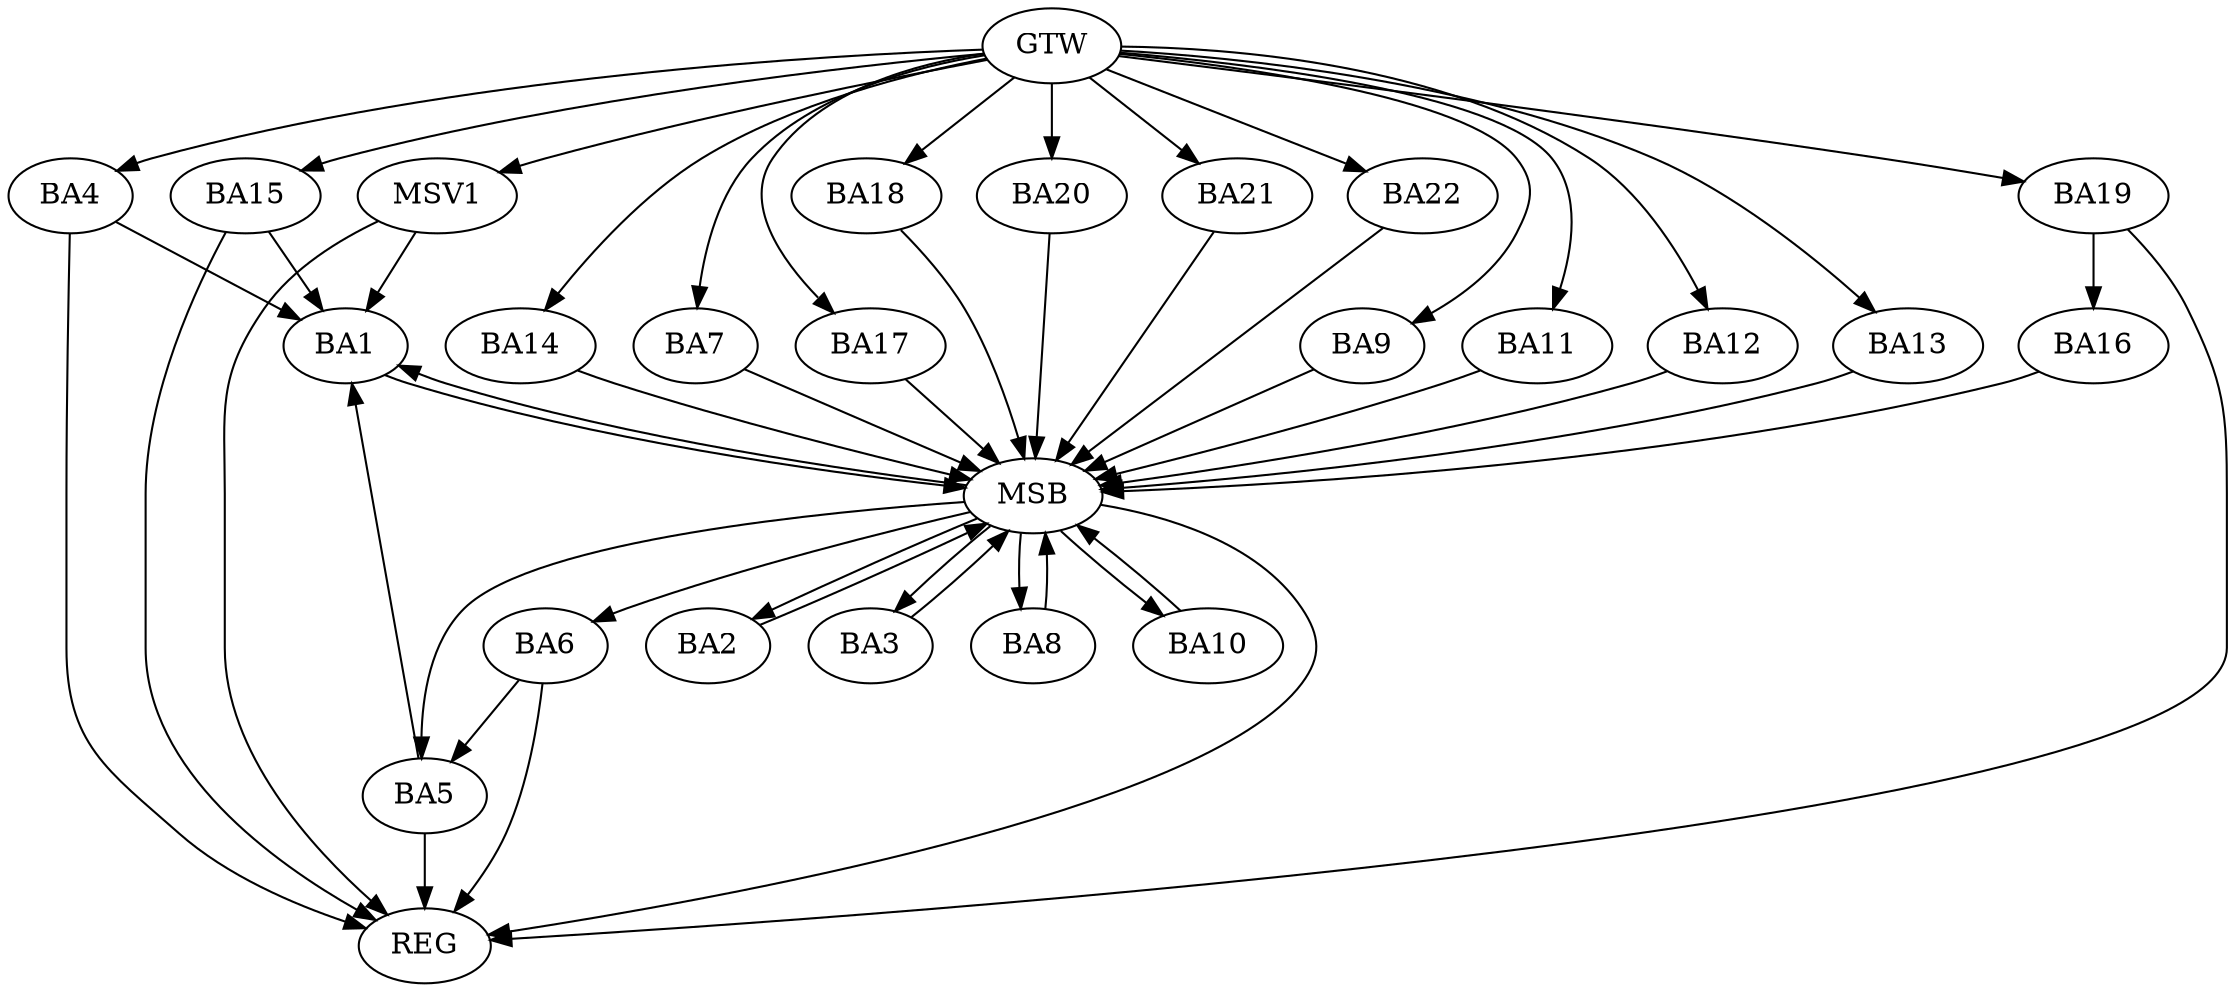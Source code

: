 strict digraph G {
  BA1 [ label="BA1" ];
  BA2 [ label="BA2" ];
  BA3 [ label="BA3" ];
  BA4 [ label="BA4" ];
  BA5 [ label="BA5" ];
  BA6 [ label="BA6" ];
  BA7 [ label="BA7" ];
  BA8 [ label="BA8" ];
  BA9 [ label="BA9" ];
  BA10 [ label="BA10" ];
  BA11 [ label="BA11" ];
  BA12 [ label="BA12" ];
  BA13 [ label="BA13" ];
  BA14 [ label="BA14" ];
  BA15 [ label="BA15" ];
  BA16 [ label="BA16" ];
  BA17 [ label="BA17" ];
  BA18 [ label="BA18" ];
  BA19 [ label="BA19" ];
  BA20 [ label="BA20" ];
  BA21 [ label="BA21" ];
  BA22 [ label="BA22" ];
  GTW [ label="GTW" ];
  REG [ label="REG" ];
  MSB [ label="MSB" ];
  MSV1 [ label="MSV1" ];
  BA4 -> BA1;
  BA5 -> BA1;
  BA6 -> BA5;
  BA15 -> BA1;
  BA19 -> BA16;
  GTW -> BA4;
  GTW -> BA7;
  GTW -> BA9;
  GTW -> BA11;
  GTW -> BA12;
  GTW -> BA13;
  GTW -> BA14;
  GTW -> BA15;
  GTW -> BA17;
  GTW -> BA18;
  GTW -> BA19;
  GTW -> BA20;
  GTW -> BA21;
  GTW -> BA22;
  BA4 -> REG;
  BA5 -> REG;
  BA6 -> REG;
  BA15 -> REG;
  BA19 -> REG;
  BA1 -> MSB;
  MSB -> BA2;
  MSB -> REG;
  BA2 -> MSB;
  MSB -> BA1;
  BA3 -> MSB;
  BA7 -> MSB;
  MSB -> BA3;
  BA8 -> MSB;
  MSB -> BA5;
  BA9 -> MSB;
  MSB -> BA8;
  BA10 -> MSB;
  BA11 -> MSB;
  MSB -> BA10;
  BA12 -> MSB;
  BA13 -> MSB;
  BA14 -> MSB;
  BA16 -> MSB;
  BA17 -> MSB;
  MSB -> BA6;
  BA18 -> MSB;
  BA20 -> MSB;
  BA21 -> MSB;
  BA22 -> MSB;
  MSV1 -> BA1;
  GTW -> MSV1;
  MSV1 -> REG;
}
